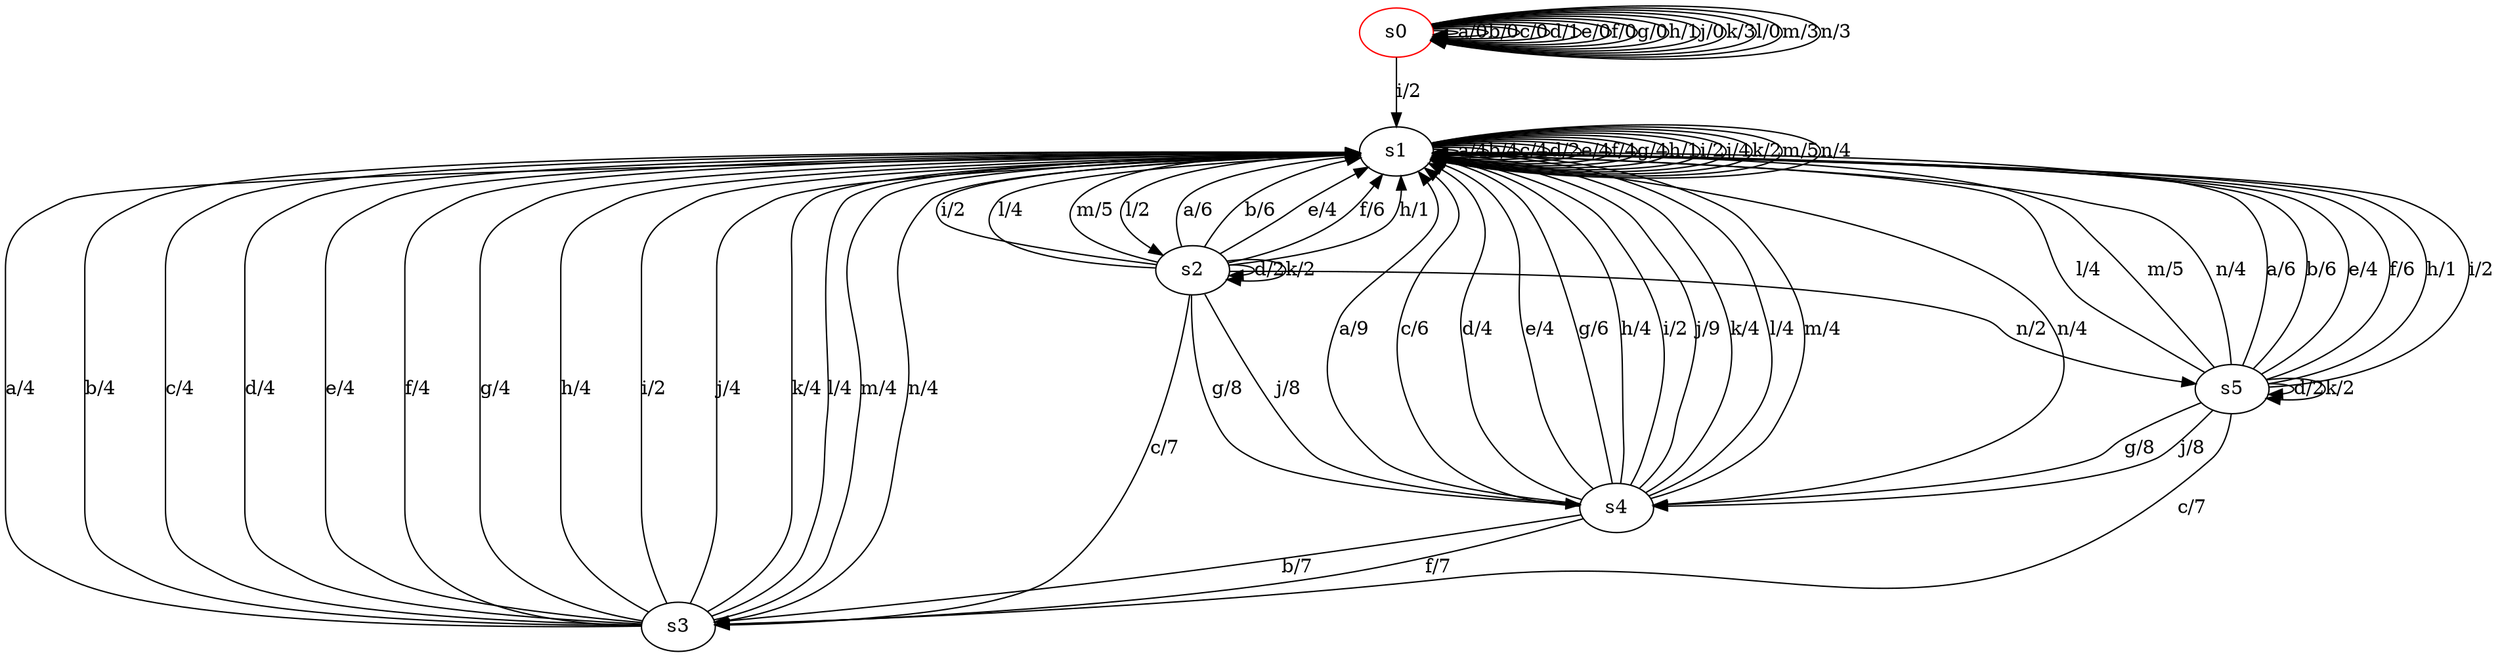 digraph G {
label=""
s0 [color="red"]
s1
s2
s3
s4
s5
s0 [label="s0"];
s0 -> s0[label="a/0"]
s0 -> s0[label="b/0"]
s0 -> s0[label="c/0"]
s0 -> s0[label="d/1"]
s0 -> s0[label="e/0"]
s0 -> s0[label="f/0"]
s0 -> s0[label="g/0"]
s0 -> s0[label="h/1"]
s0 -> s1[label="i/2"]
s0 -> s0[label="j/0"]
s0 -> s0[label="k/3"]
s0 -> s0[label="l/0"]
s0 -> s0[label="m/3"]
s0 -> s0[label="n/3"]
s1 [label="s1"];
s1 -> s1[label="a/4"]
s1 -> s1[label="b/4"]
s1 -> s1[label="c/4"]
s1 -> s1[label="d/2"]
s1 -> s1[label="e/4"]
s1 -> s1[label="f/4"]
s1 -> s1[label="g/4"]
s1 -> s1[label="h/1"]
s1 -> s1[label="i/2"]
s1 -> s1[label="j/4"]
s1 -> s1[label="k/2"]
s1 -> s2[label="l/2"]
s1 -> s1[label="m/5"]
s1 -> s1[label="n/4"]
s2 [label="s2"];
s2 -> s1[label="a/6"]
s2 -> s1[label="b/6"]
s2 -> s3[label="c/7"]
s2 -> s2[label="d/2"]
s2 -> s1[label="e/4"]
s2 -> s1[label="f/6"]
s2 -> s4[label="g/8"]
s2 -> s1[label="h/1"]
s2 -> s1[label="i/2"]
s2 -> s4[label="j/8"]
s2 -> s2[label="k/2"]
s2 -> s1[label="l/4"]
s2 -> s1[label="m/5"]
s2 -> s5[label="n/2"]
s3 [label="s3"];
s3 -> s1[label="a/4"]
s3 -> s1[label="b/4"]
s3 -> s1[label="c/4"]
s3 -> s1[label="d/4"]
s3 -> s1[label="e/4"]
s3 -> s1[label="f/4"]
s3 -> s1[label="g/4"]
s3 -> s1[label="h/4"]
s3 -> s1[label="i/2"]
s3 -> s1[label="j/4"]
s3 -> s1[label="k/4"]
s3 -> s1[label="l/4"]
s3 -> s1[label="m/4"]
s3 -> s1[label="n/4"]
s4 [label="s4"];
s4 -> s1[label="a/9"]
s4 -> s3[label="b/7"]
s4 -> s1[label="c/6"]
s4 -> s1[label="d/4"]
s4 -> s1[label="e/4"]
s4 -> s3[label="f/7"]
s4 -> s1[label="g/6"]
s4 -> s1[label="h/4"]
s4 -> s1[label="i/2"]
s4 -> s1[label="j/9"]
s4 -> s1[label="k/4"]
s4 -> s1[label="l/4"]
s4 -> s1[label="m/4"]
s4 -> s1[label="n/4"]
s5 [label="s5"];
s5 -> s1[label="a/6"]
s5 -> s1[label="b/6"]
s5 -> s3[label="c/7"]
s5 -> s5[label="d/2"]
s5 -> s1[label="e/4"]
s5 -> s1[label="f/6"]
s5 -> s4[label="g/8"]
s5 -> s1[label="h/1"]
s5 -> s1[label="i/2"]
s5 -> s4[label="j/8"]
s5 -> s5[label="k/2"]
s5 -> s1[label="l/4"]
s5 -> s1[label="m/5"]
s5 -> s1[label="n/4"]
}
